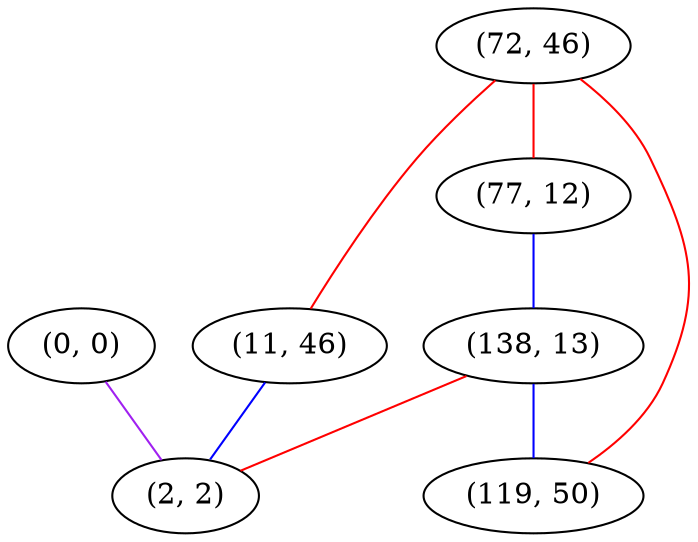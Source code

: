 graph "" {
"(72, 46)";
"(77, 12)";
"(0, 0)";
"(138, 13)";
"(11, 46)";
"(2, 2)";
"(119, 50)";
"(72, 46)" -- "(77, 12)"  [color=red, key=0, weight=1];
"(72, 46)" -- "(119, 50)"  [color=red, key=0, weight=1];
"(72, 46)" -- "(11, 46)"  [color=red, key=0, weight=1];
"(77, 12)" -- "(138, 13)"  [color=blue, key=0, weight=3];
"(0, 0)" -- "(2, 2)"  [color=purple, key=0, weight=4];
"(138, 13)" -- "(119, 50)"  [color=blue, key=0, weight=3];
"(138, 13)" -- "(2, 2)"  [color=red, key=0, weight=1];
"(11, 46)" -- "(2, 2)"  [color=blue, key=0, weight=3];
}
